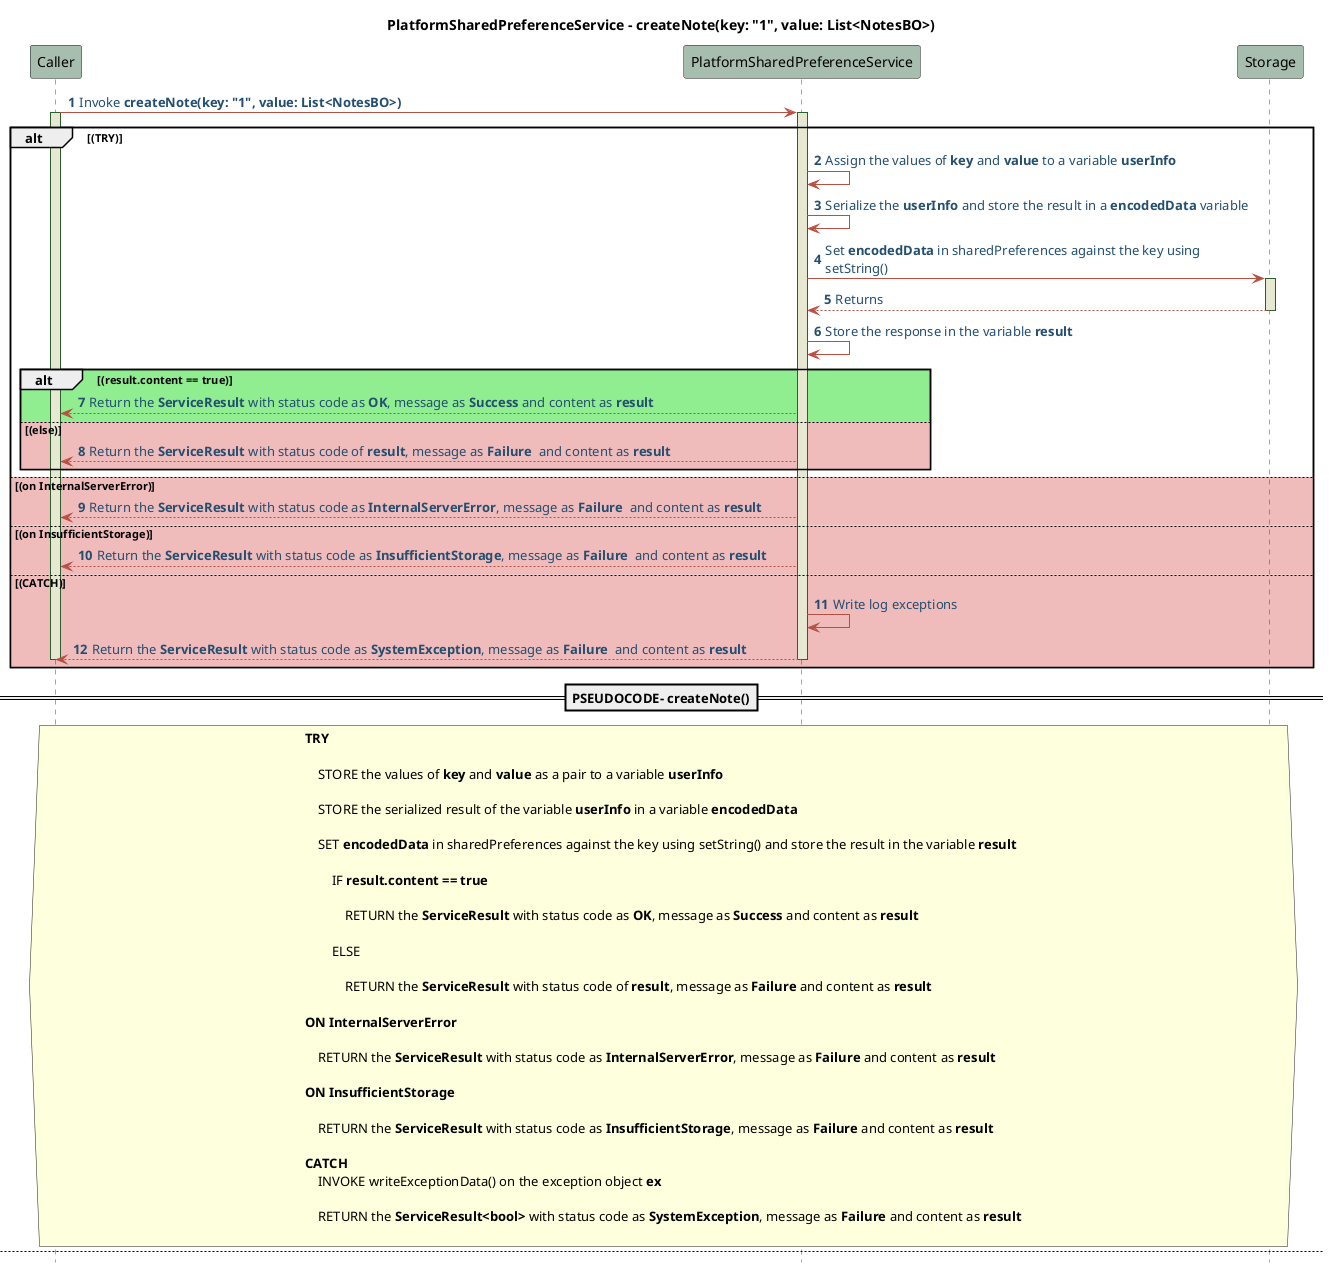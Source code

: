 @startuml PlatformSharedPreferenceService-Sequence-Psuedo

!define POSITIVERESPONSE 90EE90

!define NEGATIVEERESPONSE EFBBBB

!define NUETRALRESPONSE F2DC79

skinparam sequence{
    ParticipantBackgroundColor #A7BEAE

    LifeLineBackgroundColor #E7E8D1

    LifeLineBorderColor #2C5F2D

    ActorBackgroundColor #FC766AFF

    ActorBorderColor #FC766AFF

    ArrowColor #B85042

    ArrowFontColor #234E70

}

title PlatformSharedPreferenceService - createNote(key: "1", value: List<NotesBO>)
autonumber 1
hide footbox
Caller -> PlatformSharedPreferenceService : Invoke **createNote(key: "1", value: List<NotesBO>)**
activate Caller
activate PlatformSharedPreferenceService
alt  (TRY)
    PlatformSharedPreferenceService -> PlatformSharedPreferenceService : Assign the values of **key** and **value** to a variable **userInfo** 
    PlatformSharedPreferenceService -> PlatformSharedPreferenceService : Serialize the **userInfo** and store the result in a **encodedData** variable
    PlatformSharedPreferenceService -> Storage: Set **encodedData** in sharedPreferences against the key using \nsetString() 
    activate Storage
    Storage--> PlatformSharedPreferenceService : Returns
    deactivate Storage
    PlatformSharedPreferenceService -> PlatformSharedPreferenceService : Store the response in the variable **result**
    alt #POSITIVERESPONSE (**result.content** == true)
        PlatformSharedPreferenceService --> Caller : Return the **ServiceResult** with status code as **OK**, message as **Success** and content as **result**
    else #NEGATIVEERESPONSE (else)
        PlatformSharedPreferenceService --> Caller :  Return the **ServiceResult** with status code of **result**, message as **Failure**  and content as **result**
    end
else #NEGATIVEERESPONSE (on InternalServerError)
    PlatformSharedPreferenceService --> Caller :  Return the **ServiceResult** with status code as **InternalServerError**, message as **Failure**  and content as **result**
else #NEGATIVEERESPONSE (on InsufficientStorage)
    PlatformSharedPreferenceService --> Caller :  Return the **ServiceResult** with status code as **InsufficientStorage**, message as **Failure**  and content as **result**
else #NEGATIVEERESPONSE (CATCH)
    PlatformSharedPreferenceService -> PlatformSharedPreferenceService : Write log exceptions
    PlatformSharedPreferenceService --> Caller :  Return the **ServiceResult** with status code as **SystemException**, message as **Failure**  and content as **result**
    deactivate PlatformSharedPreferenceService 
    deactivate Caller 
end

==PSEUDOCODE- createNote()==
    hnote across
        **TRY** 

            STORE the values of **key** and **value** as a pair to a variable **userInfo** 

            STORE the serialized result of the variable **userInfo** in a variable **encodedData**

            SET **encodedData** in sharedPreferences against the key using setString() and store the result in the variable **result**

                IF **result.content == true**

                    RETURN the **ServiceResult** with status code as **OK**, message as **Success** and content as **result**
            
                ELSE 

                    RETURN the **ServiceResult** with status code of **result**, message as **Failure** and content as **result**
        
        **ON InternalServerError**

            RETURN the **ServiceResult** with status code as **InternalServerError**, message as **Failure** and content as **result**

        **ON InsufficientStorage**

            RETURN the **ServiceResult** with status code as **InsufficientStorage**, message as **Failure** and content as **result**

        **CATCH** 
            INVOKE writeExceptionData() on the exception object **ex**

            RETURN the **ServiceResult<bool>** with status code as **SystemException**, message as **Failure** and content as **result**

    end hnote


newpage  PlatformSharedPreferenceService - retrieveNote()
autonumber 1 
hide footbox 
autonumber 1
hide footbox
Caller -> PlatformSharedPreferenceService : Invoke **retrieveNote(key: String)**
activate Caller
activate PlatformSharedPreferenceService
alt  (TRY)
    PlatformSharedPreferenceService -> Storage: Set **key** in sharedPreferences using getString() 
    activate Storage
    Storage--> PlatformSharedPreferenceService : Returns 
    deactivate Storage
    PlatformSharedPreferenceService -> PlatformSharedPreferenceService : Store the result in the variable **retrievedData**
    PlatformSharedPreferenceService -> PlatformSharedPreferenceService : Deserialize **retrievedData** and store it in the variable **decodedData**
    alt #POSITIVERESPONSE (**decodedData.content** != null)
        PlatformSharedPreferenceService --> Caller : Return the **ServiceResult** with status code as **OK**, message as **Success** and content as **decodedData**
    else #NEGATIVEERESPONSE (else)
        PlatformSharedPreferenceService --> Caller :  Return the **ServiceResult** with status code of **result**, message as **Failure** and content as **null**
    end
else #NEGATIVEERESPONSE (on RequestEntityTooLarge)
    PlatformSharedPreferenceService --> Caller :  Return the **ServiceResult** with status code as **RequestEntityTooLarge**, message as **Failure**  and content as **result**
else #NEGATIVEERESPONSE (on UnsupportedMediaType)
    PlatformSharedPreferenceService --> Caller :  Return the **ServiceResult** with status code as **UnsupportedMediaType**, message as **Failure**  and content as **result**
else #NEGATIVEERESPONSE (CATCH)
    PlatformSharedPreferenceService -> PlatformSharedPreferenceService : Write log exceptions 
    PlatformSharedPreferenceService --> Caller :  Return the **ServiceResult** with status code as **SystemException**, message as **Failure** and content as **null**
    deactivate PlatformSharedPreferenceService 
    deactivate Caller 
end

==PSEUDOCODE- retrieveNote()==
    hnote across
        **TRY** 

            SET **key** in sharedPreferences using getString() and store the result in the variable **retrievedData**

            STORE the deserialized data of **retrievedData** in the variable **decodedData** 

                **IF decodedData.content != null**

                    RETURN the **ServiceResult** with status code as **OK**, message as **Success** and content as **decodedData**
            
                **ELSE**

                    RETURN the **ServiceResult<bool>** with status code of **result**, message as **Failure** and content as **null**
        
        **ON RequestEntityTooLarge**

            RETURN the **ServiceResult** with status code as **RequestEntityTooLarge**, message as **Failure** and content as **result**

        **ON UnsupportedMediaType**

            RETURN the **ServiceResult** with status code as **UnsupportedMediaType**, message as **Failure** and content as **result**

        **CATCH** 

            INVOKE writeExceptionData() on the exception object **ex**

            RETURN the **ServiceResult<bool>** with status code as **SystemException**, message as **Failure** and content as **null**

    end hnote